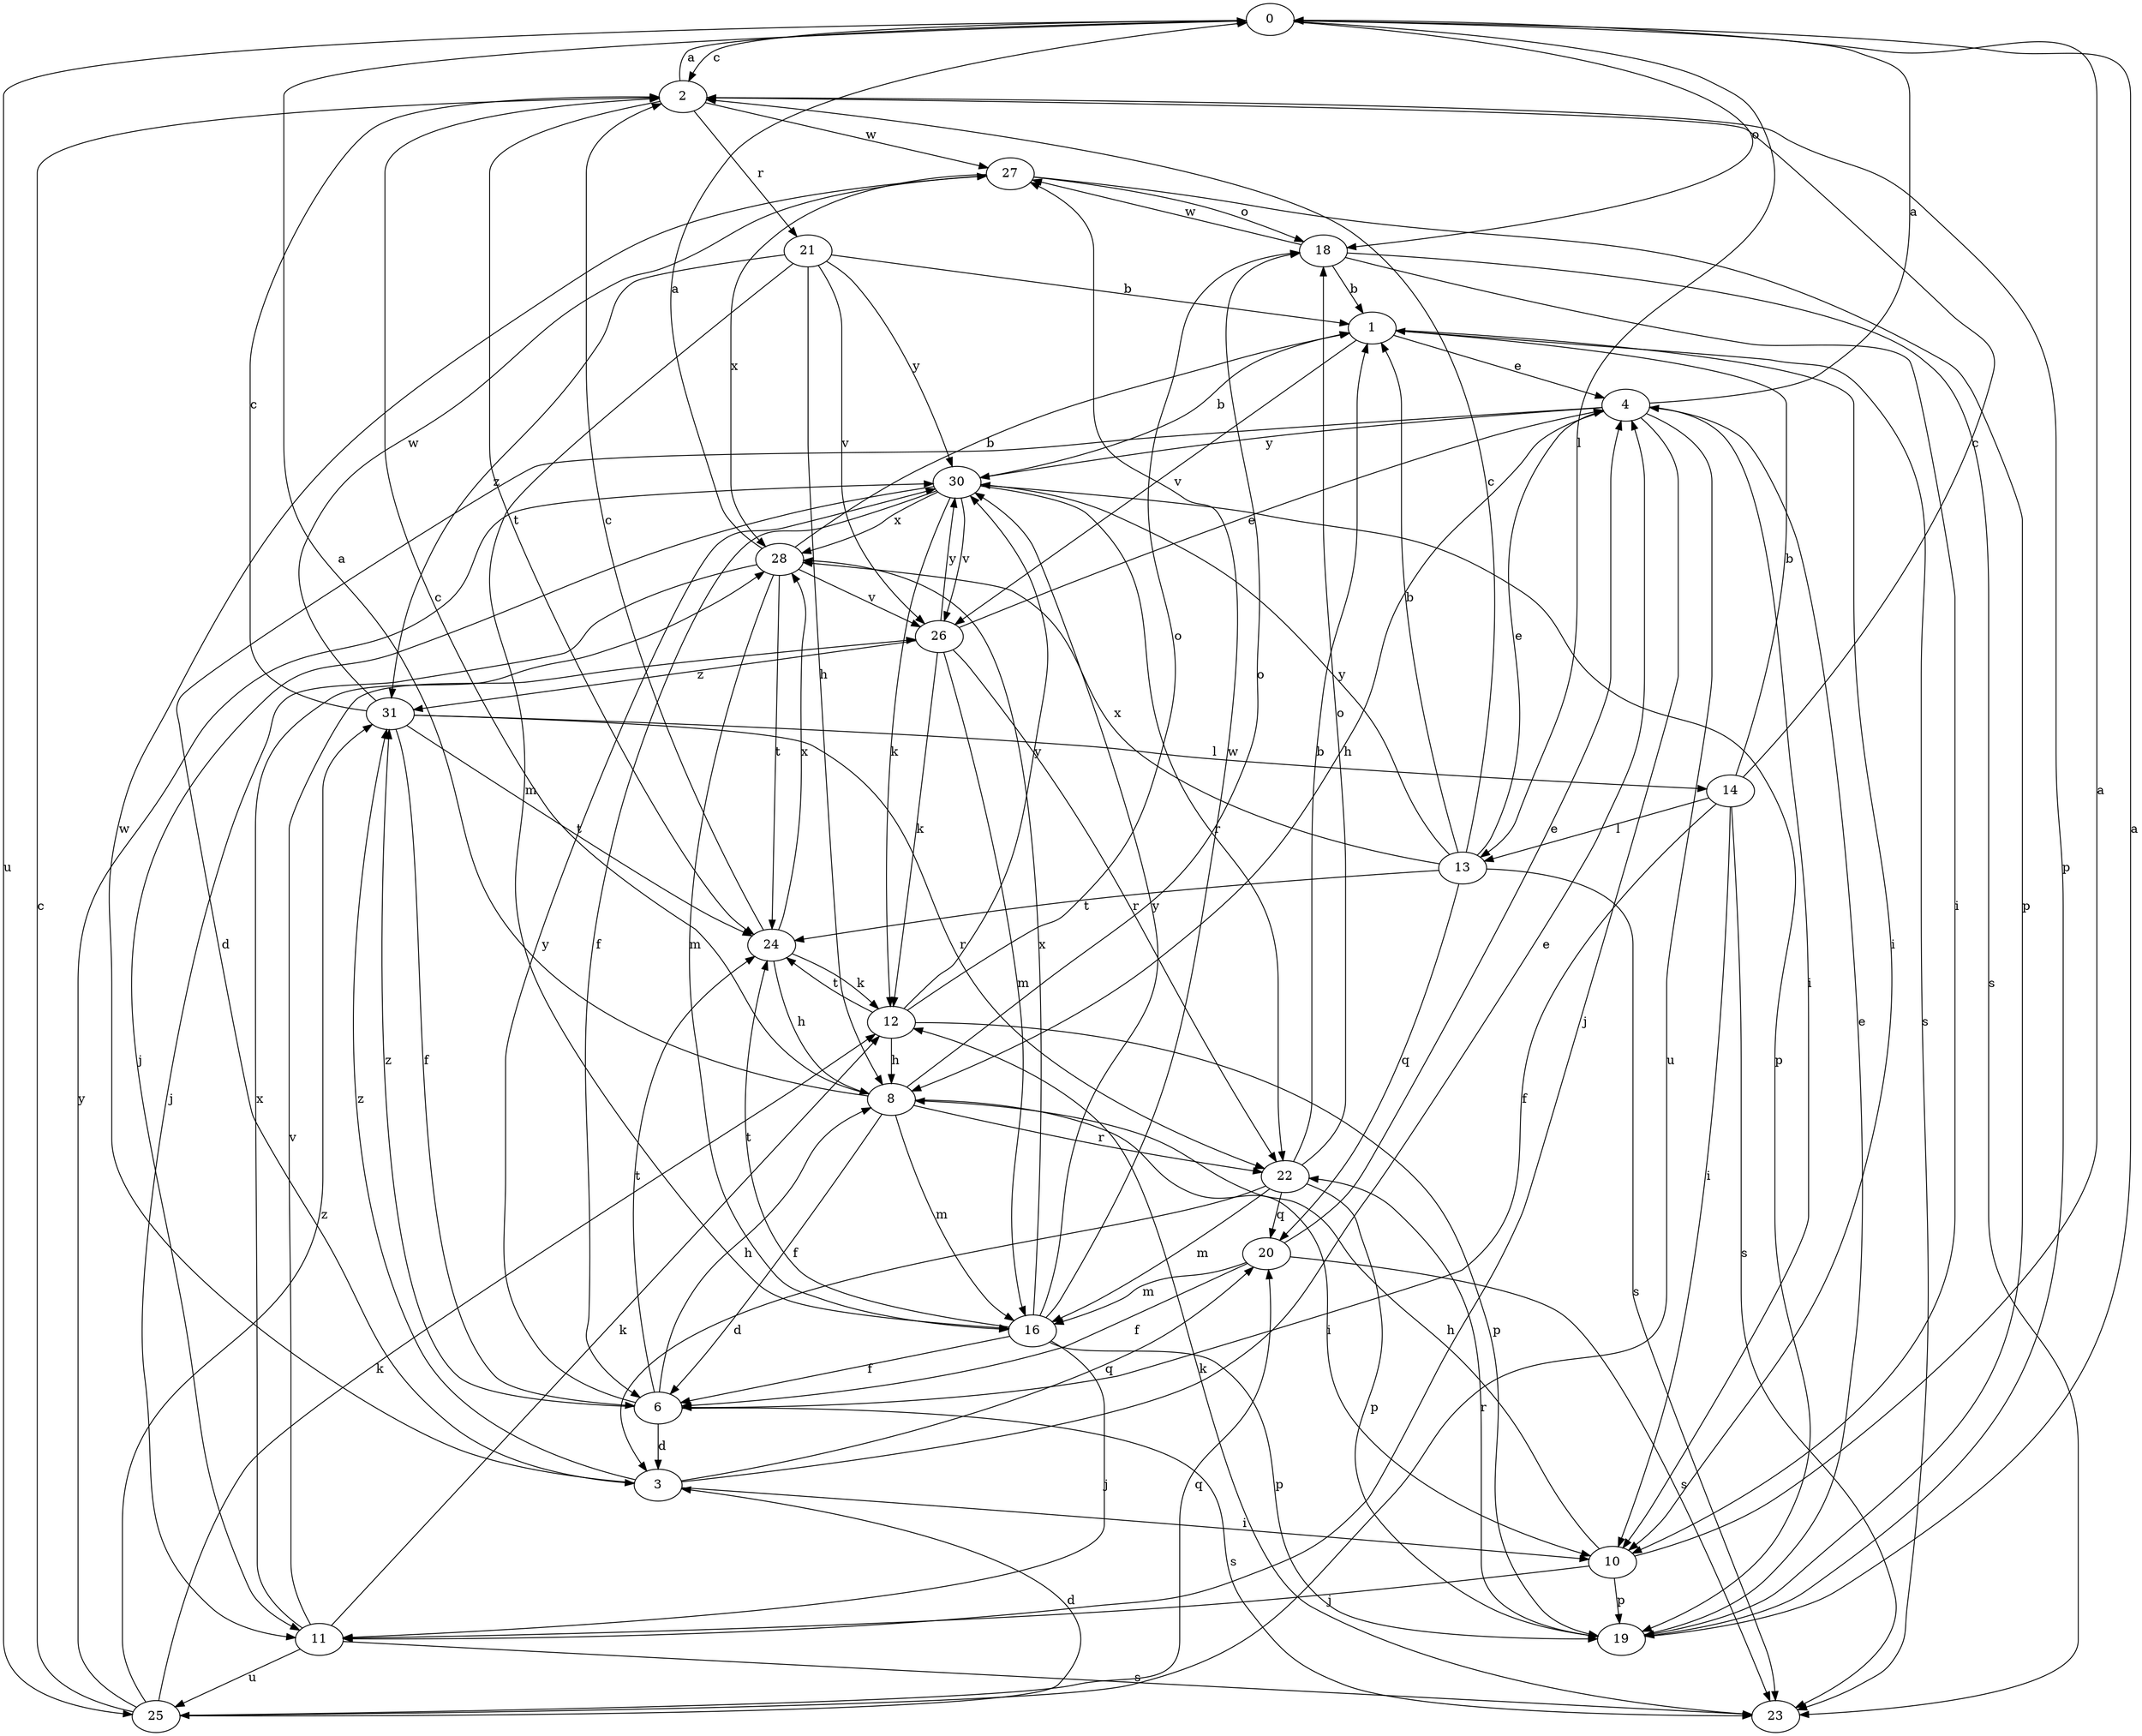 strict digraph  {
0;
1;
2;
3;
4;
6;
8;
10;
11;
12;
13;
14;
16;
18;
19;
20;
21;
22;
23;
24;
25;
26;
27;
28;
30;
31;
0 -> 2  [label=c];
0 -> 13  [label=l];
0 -> 18  [label=o];
0 -> 25  [label=u];
1 -> 4  [label=e];
1 -> 10  [label=i];
1 -> 23  [label=s];
1 -> 26  [label=v];
2 -> 0  [label=a];
2 -> 19  [label=p];
2 -> 21  [label=r];
2 -> 24  [label=t];
2 -> 27  [label=w];
3 -> 4  [label=e];
3 -> 10  [label=i];
3 -> 20  [label=q];
3 -> 27  [label=w];
3 -> 31  [label=z];
4 -> 0  [label=a];
4 -> 3  [label=d];
4 -> 8  [label=h];
4 -> 10  [label=i];
4 -> 11  [label=j];
4 -> 25  [label=u];
4 -> 30  [label=y];
6 -> 3  [label=d];
6 -> 8  [label=h];
6 -> 23  [label=s];
6 -> 24  [label=t];
6 -> 30  [label=y];
6 -> 31  [label=z];
8 -> 0  [label=a];
8 -> 2  [label=c];
8 -> 6  [label=f];
8 -> 10  [label=i];
8 -> 16  [label=m];
8 -> 18  [label=o];
8 -> 22  [label=r];
10 -> 0  [label=a];
10 -> 8  [label=h];
10 -> 11  [label=j];
10 -> 19  [label=p];
11 -> 12  [label=k];
11 -> 23  [label=s];
11 -> 25  [label=u];
11 -> 26  [label=v];
11 -> 28  [label=x];
12 -> 8  [label=h];
12 -> 18  [label=o];
12 -> 19  [label=p];
12 -> 24  [label=t];
12 -> 30  [label=y];
13 -> 1  [label=b];
13 -> 2  [label=c];
13 -> 4  [label=e];
13 -> 20  [label=q];
13 -> 23  [label=s];
13 -> 24  [label=t];
13 -> 28  [label=x];
13 -> 30  [label=y];
14 -> 1  [label=b];
14 -> 2  [label=c];
14 -> 6  [label=f];
14 -> 10  [label=i];
14 -> 13  [label=l];
14 -> 23  [label=s];
16 -> 6  [label=f];
16 -> 11  [label=j];
16 -> 19  [label=p];
16 -> 24  [label=t];
16 -> 27  [label=w];
16 -> 28  [label=x];
16 -> 30  [label=y];
18 -> 1  [label=b];
18 -> 10  [label=i];
18 -> 23  [label=s];
18 -> 27  [label=w];
19 -> 0  [label=a];
19 -> 4  [label=e];
19 -> 22  [label=r];
20 -> 4  [label=e];
20 -> 6  [label=f];
20 -> 16  [label=m];
20 -> 23  [label=s];
21 -> 1  [label=b];
21 -> 8  [label=h];
21 -> 16  [label=m];
21 -> 26  [label=v];
21 -> 30  [label=y];
21 -> 31  [label=z];
22 -> 1  [label=b];
22 -> 3  [label=d];
22 -> 16  [label=m];
22 -> 18  [label=o];
22 -> 19  [label=p];
22 -> 20  [label=q];
23 -> 12  [label=k];
24 -> 2  [label=c];
24 -> 8  [label=h];
24 -> 12  [label=k];
24 -> 28  [label=x];
25 -> 2  [label=c];
25 -> 3  [label=d];
25 -> 12  [label=k];
25 -> 20  [label=q];
25 -> 30  [label=y];
25 -> 31  [label=z];
26 -> 4  [label=e];
26 -> 12  [label=k];
26 -> 16  [label=m];
26 -> 22  [label=r];
26 -> 30  [label=y];
26 -> 31  [label=z];
27 -> 18  [label=o];
27 -> 19  [label=p];
27 -> 28  [label=x];
28 -> 0  [label=a];
28 -> 1  [label=b];
28 -> 11  [label=j];
28 -> 16  [label=m];
28 -> 24  [label=t];
28 -> 26  [label=v];
30 -> 1  [label=b];
30 -> 6  [label=f];
30 -> 11  [label=j];
30 -> 12  [label=k];
30 -> 19  [label=p];
30 -> 22  [label=r];
30 -> 26  [label=v];
30 -> 28  [label=x];
31 -> 2  [label=c];
31 -> 6  [label=f];
31 -> 14  [label=l];
31 -> 22  [label=r];
31 -> 24  [label=t];
31 -> 27  [label=w];
}
